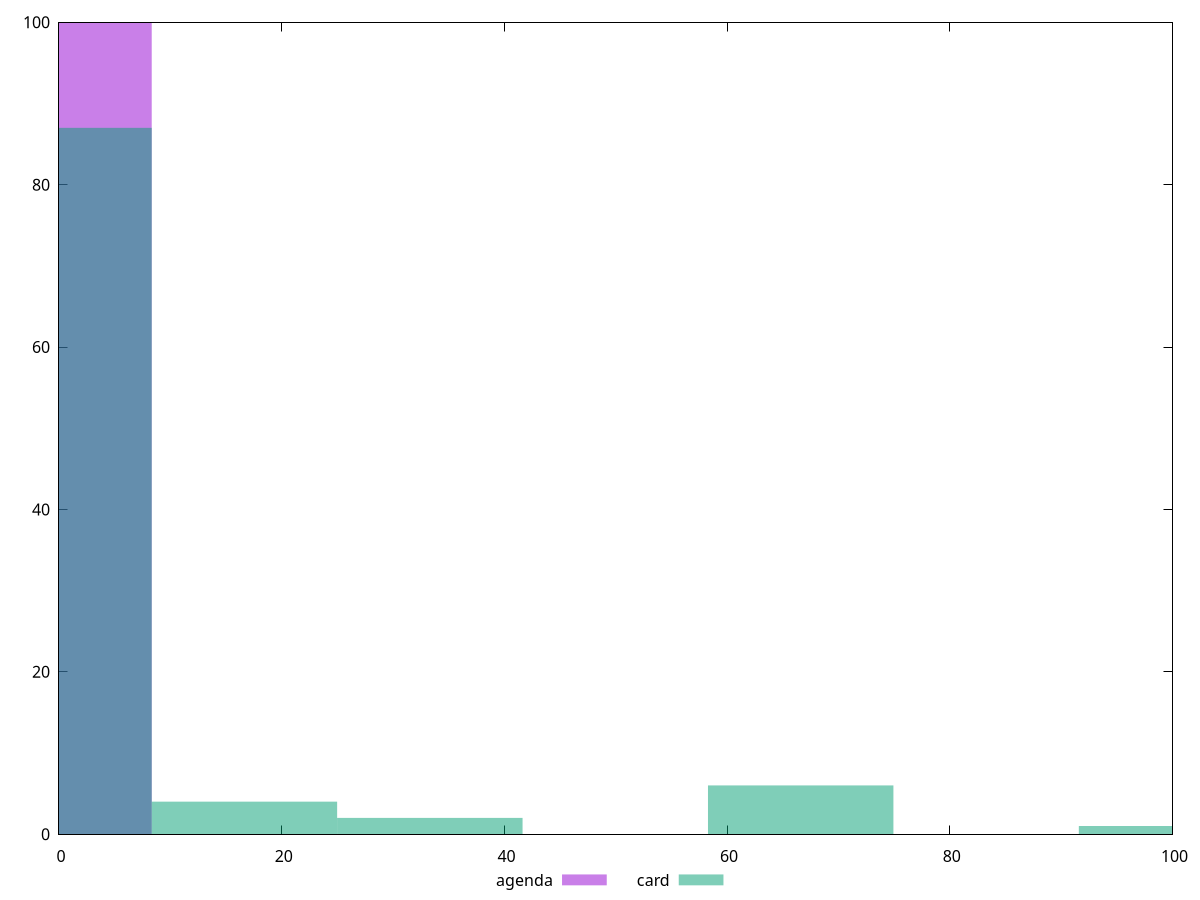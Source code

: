 reset

$agenda <<EOF
0 100
EOF

$card <<EOF
99.91398948207765 1
0 87
66.6093263213851 6
16.652331580346274 4
33.30466316069255 2
EOF

set key outside below
set boxwidth 16.652331580346274
set xrange [0:100]
set yrange [0:100]
set trange [0:100]
set style fill transparent solid 0.5 noborder
set terminal svg size 640, 500 enhanced background rgb 'white'
set output "reports/report_00031_2021-02-24T23-18-18.084Z/unminified-javascript/comparison/histogram/1_vs_2.svg"

plot $agenda title "agenda" with boxes, \
     $card title "card" with boxes

reset
